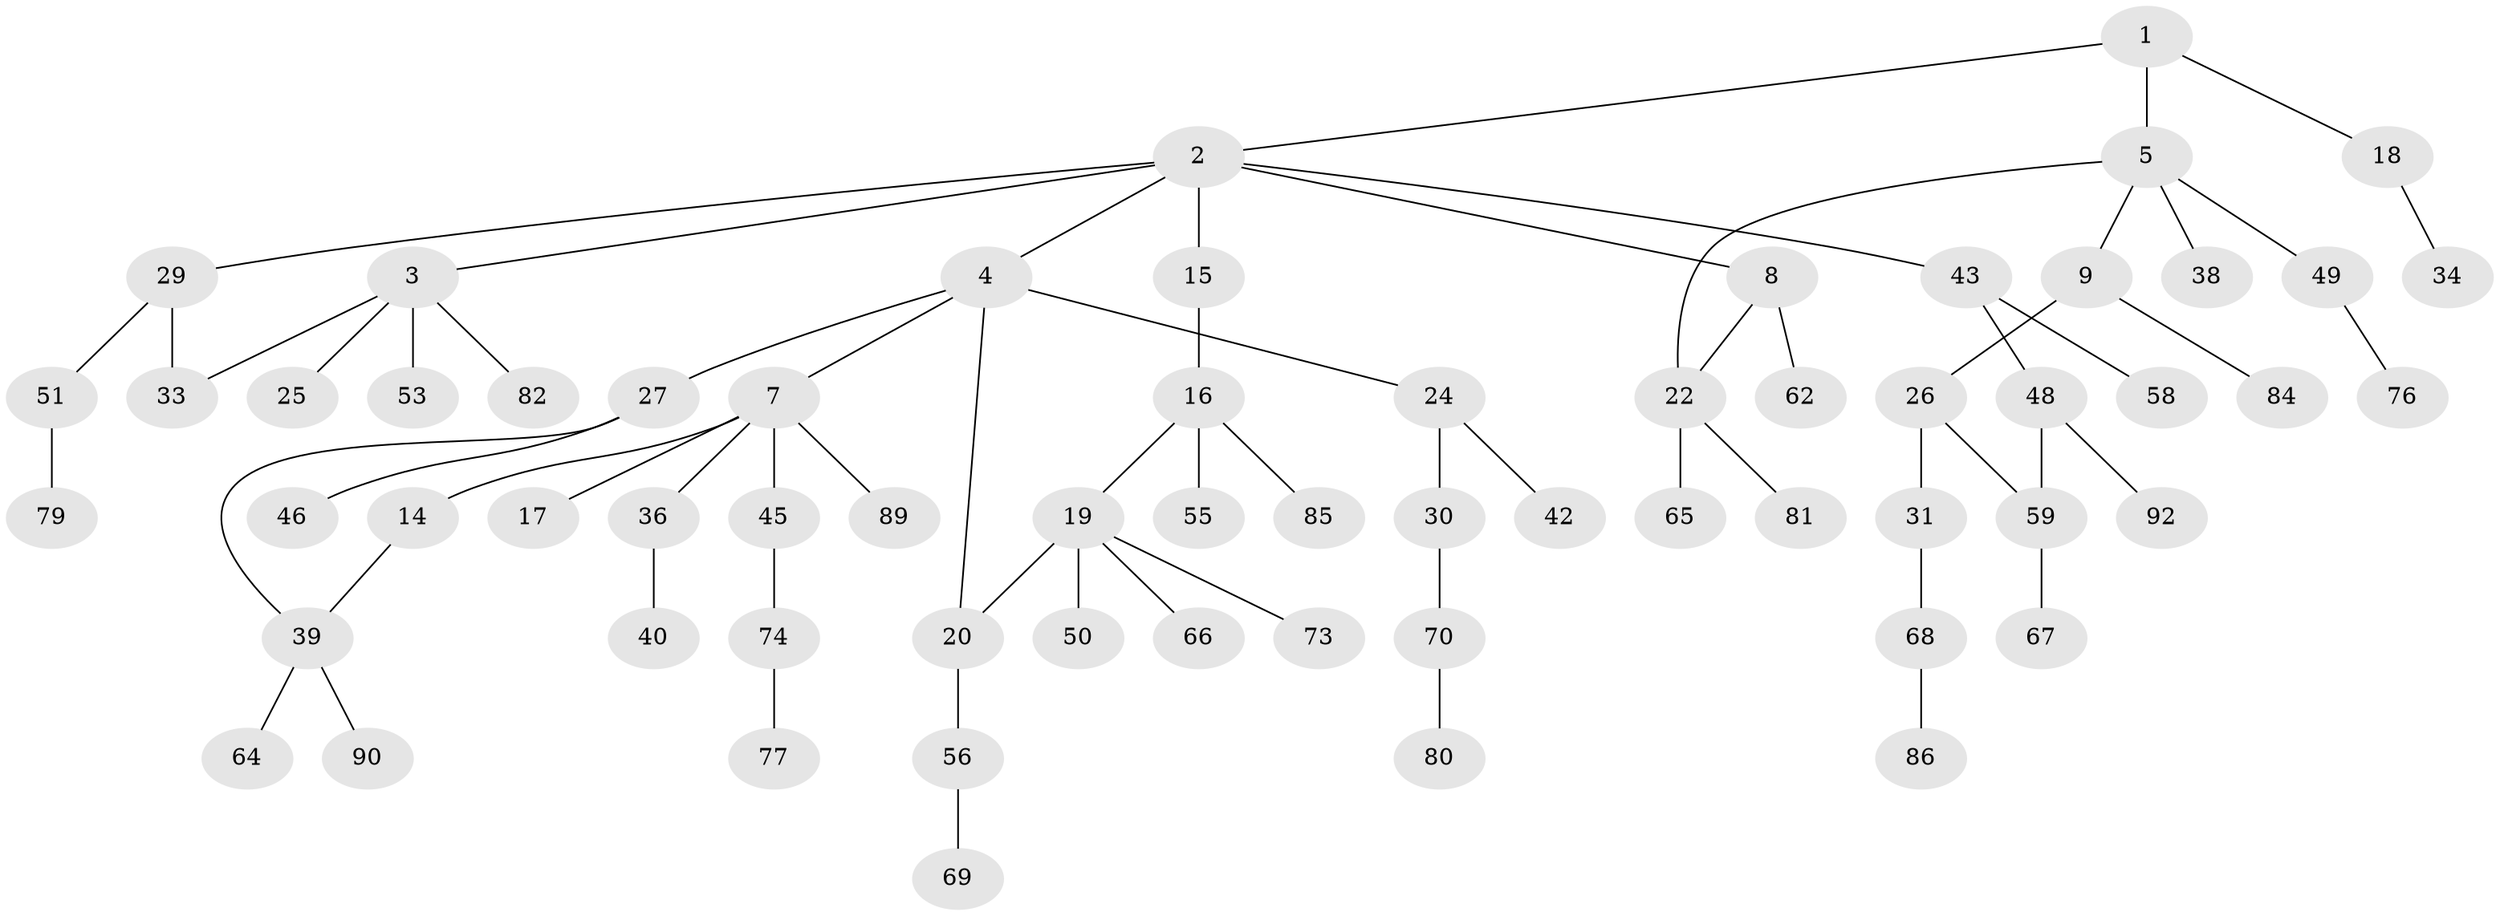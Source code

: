 // original degree distribution, {4: 0.08695652173913043, 6: 0.010869565217391304, 5: 0.021739130434782608, 2: 0.20652173913043478, 3: 0.2391304347826087, 1: 0.43478260869565216}
// Generated by graph-tools (version 1.1) at 2025/41/03/06/25 10:41:26]
// undirected, 64 vertices, 68 edges
graph export_dot {
graph [start="1"]
  node [color=gray90,style=filled];
  1 [super="+32"];
  2 [super="+13"];
  3 [super="+10"];
  4 [super="+6"];
  5 [super="+28"];
  7 [super="+12"];
  8;
  9 [super="+11"];
  14;
  15 [super="+23"];
  16 [super="+21"];
  17;
  18;
  19 [super="+37"];
  20 [super="+75"];
  22 [super="+35"];
  24;
  25 [super="+61"];
  26 [super="+57"];
  27 [super="+41"];
  29;
  30;
  31 [super="+72"];
  33 [super="+44"];
  34;
  36 [super="+52"];
  38;
  39 [super="+47"];
  40;
  42 [super="+87"];
  43;
  45 [super="+54"];
  46;
  48 [super="+88"];
  49 [super="+63"];
  50;
  51 [super="+60"];
  53;
  55;
  56;
  58;
  59;
  62;
  64;
  65;
  66;
  67;
  68 [super="+91"];
  69 [super="+83"];
  70 [super="+71"];
  73;
  74;
  76;
  77 [super="+78"];
  79;
  80;
  81;
  82;
  84;
  85;
  86;
  89;
  90;
  92;
  1 -- 2;
  1 -- 5;
  1 -- 18;
  2 -- 3;
  2 -- 4;
  2 -- 8;
  2 -- 29;
  2 -- 43;
  2 -- 15;
  3 -- 25;
  3 -- 82;
  3 -- 53;
  3 -- 33;
  4 -- 7;
  4 -- 20;
  4 -- 24;
  4 -- 27;
  5 -- 9;
  5 -- 22;
  5 -- 38;
  5 -- 49;
  7 -- 17;
  7 -- 89;
  7 -- 36;
  7 -- 45;
  7 -- 14;
  8 -- 62;
  8 -- 22;
  9 -- 26;
  9 -- 84;
  14 -- 39;
  15 -- 16;
  16 -- 19;
  16 -- 85;
  16 -- 55;
  18 -- 34;
  19 -- 50;
  19 -- 73;
  19 -- 66;
  19 -- 20;
  20 -- 56;
  22 -- 81;
  22 -- 65;
  24 -- 30;
  24 -- 42;
  26 -- 31;
  26 -- 59;
  27 -- 39;
  27 -- 46;
  29 -- 33;
  29 -- 51;
  30 -- 70;
  31 -- 68;
  36 -- 40;
  39 -- 64;
  39 -- 90;
  43 -- 48;
  43 -- 58;
  45 -- 74;
  48 -- 92;
  48 -- 59;
  49 -- 76;
  51 -- 79;
  56 -- 69;
  59 -- 67;
  68 -- 86;
  70 -- 80;
  74 -- 77;
}
